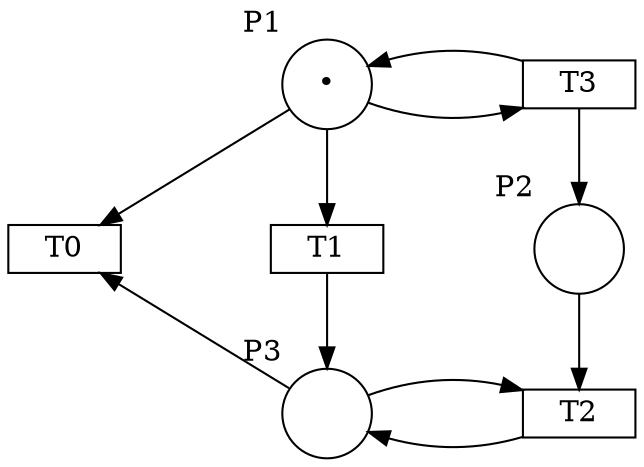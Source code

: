 digraph reachability_tree {
    nodesep=1.0;
    P1 [width=0.6 shape="circle" xlabel="P1" label="•"];
    P2 [width=0.6 shape="circle" xlabel="P2" label=""];
    P3 [width=0.6 shape="circle" xlabel="P3" label=""];
    
    T0 [height=0.1 shape="box" xlabel="" label="T0"];
    T1 [height=0.1 shape="box" xlabel="" label="T1"];
    T2 [height=0.1 shape="box" xlabel="" label="T2"];
    T3 [height=0.1 shape="box" xlabel="" label="T3"];
    
    P1 -> T1 -> P3;
    P1 -> T0;
    P3 -> T0;
    P1 -> T3;
    T3 -> P1;
    T3 -> P2 -> T2;
    T2 -> P3;
    P3 -> T2;

    // Order the nodes in 4 different levels
    {rank = min; T3; P1;}    
    {rank = same; P2; T1; T0}
    {rank = same; T2; P3;}
}
